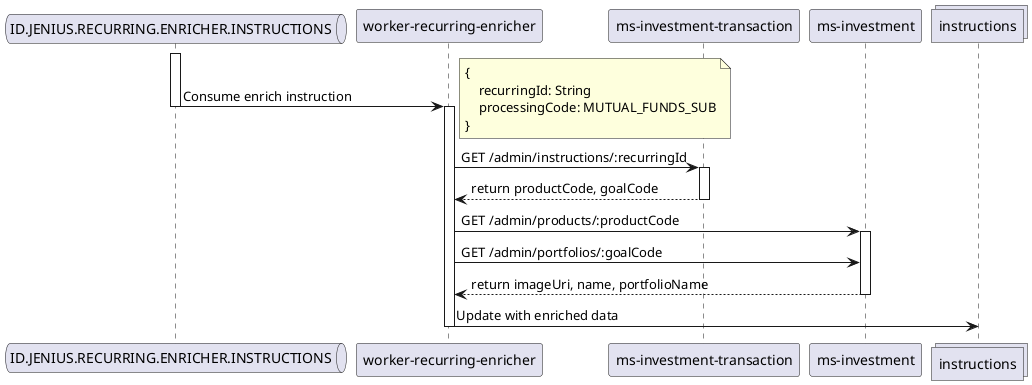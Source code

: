 @startuml mutual funds cron recurring

queue "ID.JENIUS.RECURRING.ENRICHER.INSTRUCTIONS" as kafkaEnrich
participant "worker-recurring-enricher" as wre
participant "ms-investment-transaction" as mit
participant "ms-investment" as mi
collections "instructions" as instr


activate kafkaEnrich
kafkaEnrich -> wre: Consume enrich instruction
note right
{
    recurringId: String
    processingCode: MUTUAL_FUNDS_SUB
}
end note
deactivate kafkaEnrich
activate wre
wre -> mit: GET /admin/instructions/:recurringId
activate mit
mit --> wre: return productCode, goalCode
deactivate mit
wre -> mi: GET /admin/products/:productCode
activate mi
wre -> mi: GET /admin/portfolios/:goalCode
mi --> wre: return imageUri, name, portfolioName
deactivate mi
wre -> instr: Update with enriched data
deactivate wre

@enduml